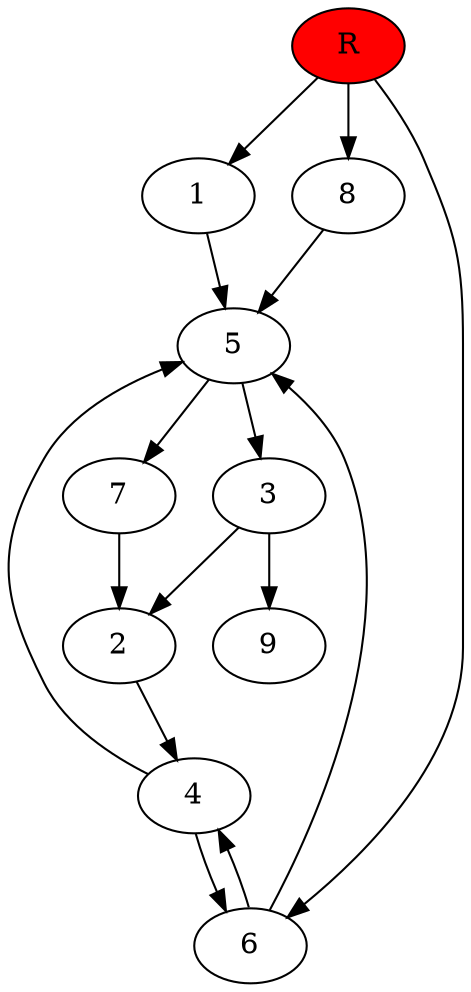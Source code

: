 digraph prb25157 {
	1
	2
	3
	4
	5
	6
	7
	8
	R [fillcolor="#ff0000" style=filled]
	1 -> 5
	2 -> 4
	3 -> 2
	3 -> 9
	4 -> 5
	4 -> 6
	5 -> 3
	5 -> 7
	6 -> 4
	6 -> 5
	7 -> 2
	8 -> 5
	R -> 1
	R -> 6
	R -> 8
}

